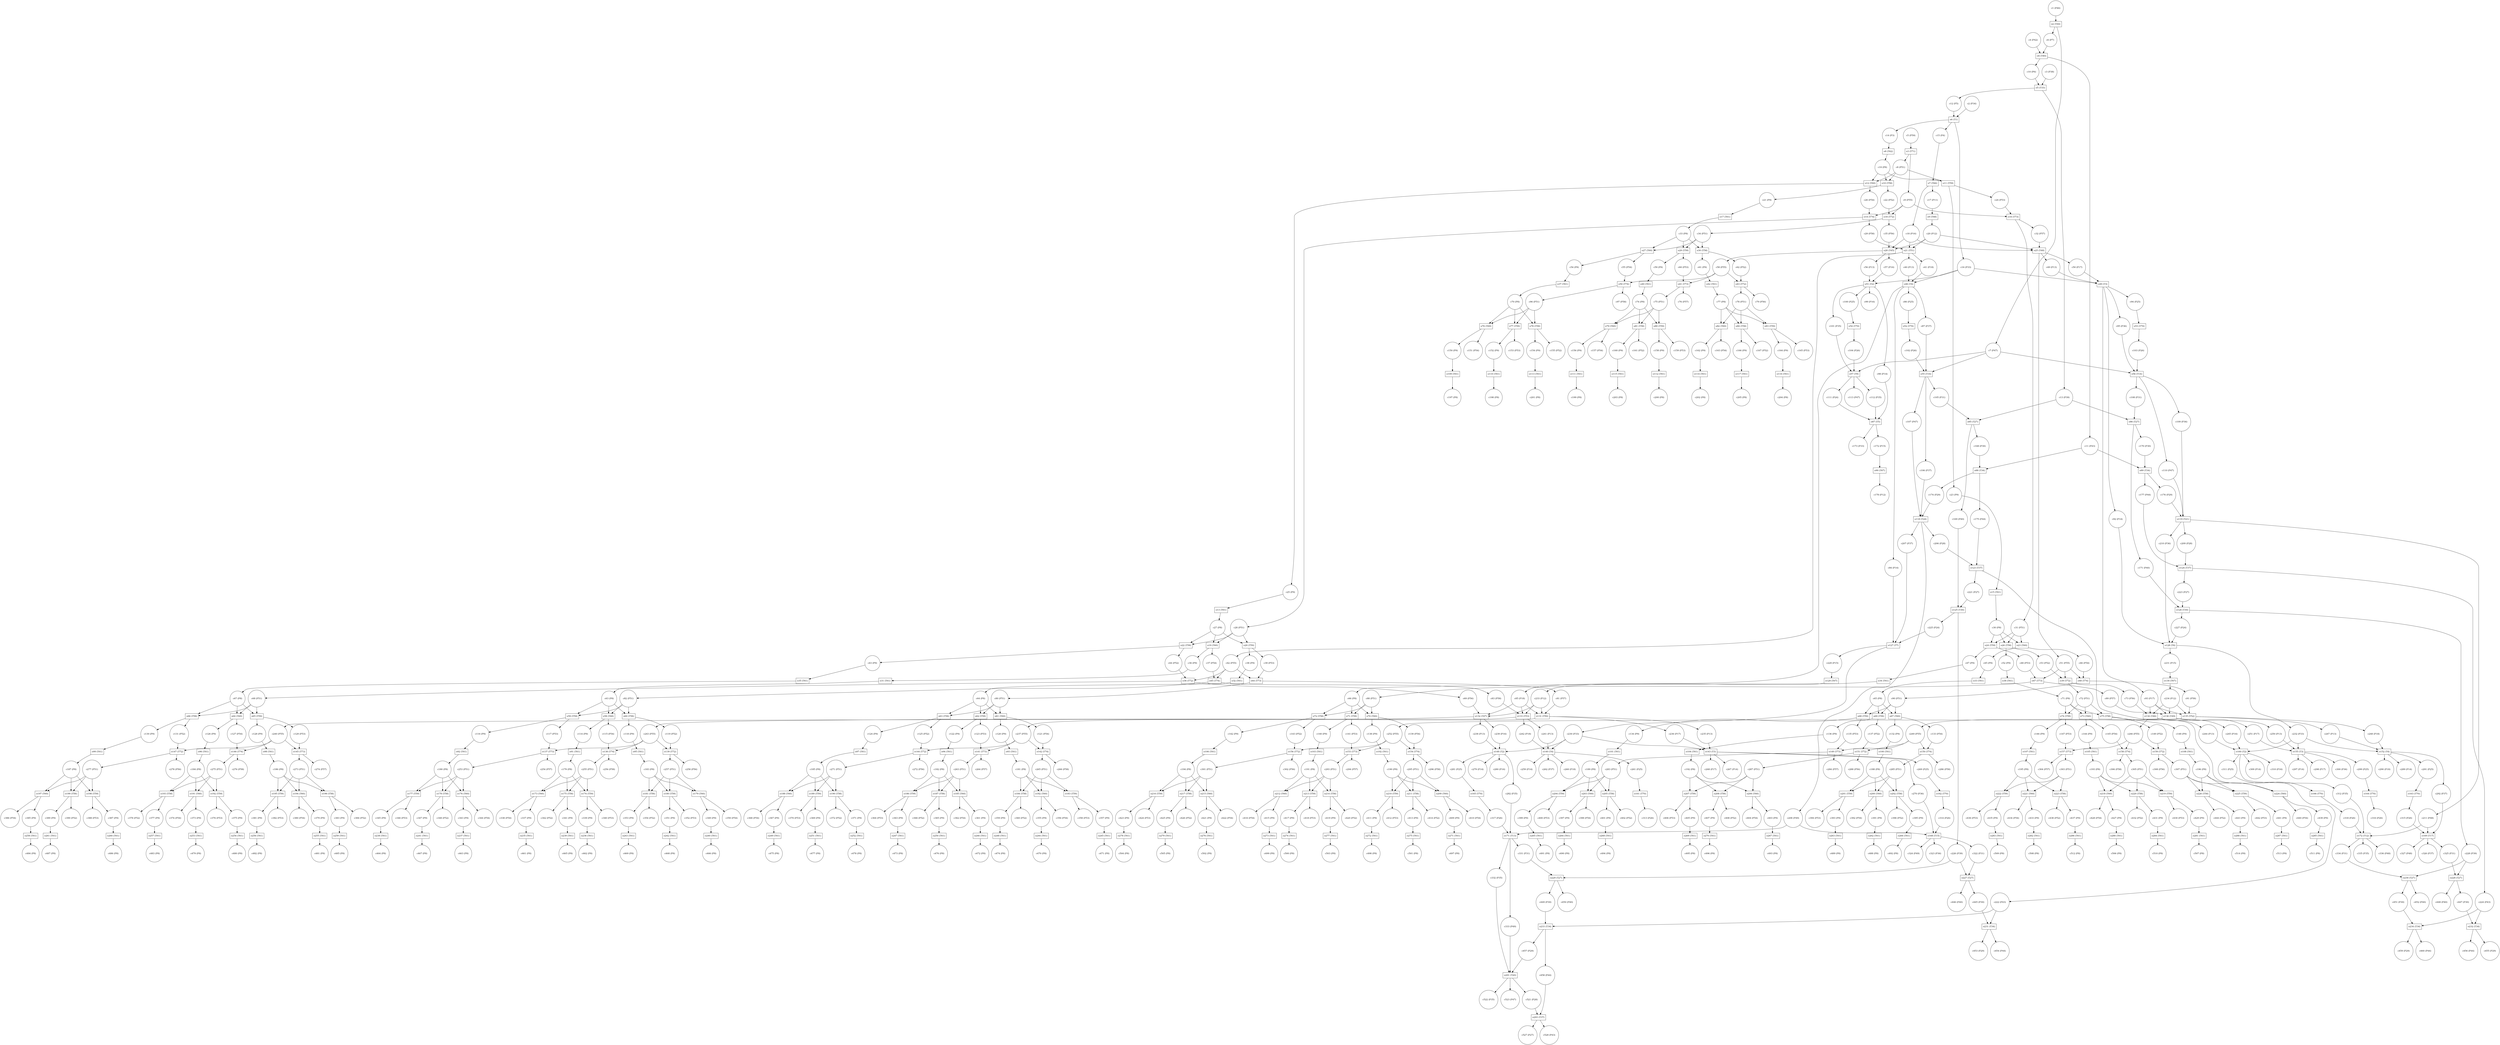 digraph PetriNet {
// Places
p276 [shape=circle label="c276 (P58)"];
p411 [shape=circle label="c411 (P9)"];
p441 [shape=circle label="c441 (P9)"];
p371 [shape=circle label="c371 (P9)"];
p172 [shape=circle label="c172 (P15)"];
p137 [shape=circle label="c137 (P52)"];
p369 [shape=circle label="c369 (P9)"];
p58 [shape=circle label="c58 (P55)"];
p356 [shape=circle label="c356 (P54)"];
p361 [shape=circle label="c361 (P9)"];
p86 [shape=circle label="c86 (P25)"];
p342 [shape=circle label="c342 (P52)"];
p6 [shape=circle label="c6 (P7)"];
p400 [shape=circle label="c400 (P53)"];
p250 [shape=circle label="c250 (P13)"];
p472 [shape=circle label="c472 (P8)"];
p360 [shape=circle label="c360 (P52)"];
p104 [shape=circle label="c104 (P26)"];
p225 [shape=circle label="c225 (P24)"];
p332 [shape=circle label="c332 (P35)"];
p416 [shape=circle label="c416 (P54)"];
p449 [shape=circle label="c449 (P30)"];
p259 [shape=circle label="c259 (P14)"];
p527 [shape=circle label="c527 (P27)"];
p164 [shape=circle label="c164 (P9)"];
p307 [shape=circle label="c307 (P51)"];
p349 [shape=circle label="c349 (P9)"];
p197 [shape=circle label="c197 (P8)"];
p136 [shape=circle label="c136 (P9)"];
p296 [shape=circle label="c296 (P58)"];
p353 [shape=circle label="c353 (P9)"];
p513 [shape=circle label="c513 (P8)"];
p228 [shape=circle label="c228 (P39)"];
p323 [shape=circle label="c323 (P36)"];
p158 [shape=circle label="c158 (P9)"];
p66 [shape=circle label="c66 (P8)"];
p483 [shape=circle label="c483 (P8)"];
p95 [shape=circle label="c95 (P36)"];
p94 [shape=circle label="c94 (P25)"];
p423 [shape=circle label="c423 (P9)"];
p408 [shape=circle label="c408 (P52)"];
p424 [shape=circle label="c424 (P53)"];
p283 [shape=circle label="c283 (P51)"];
p313 [shape=circle label="c313 (P26)"];
p295 [shape=circle label="c295 (P51)"];
p288 [shape=circle label="c288 (P56)"];
p200 [shape=circle label="c200 (P8)"];
p495 [shape=circle label="c495 (P8)"];
p221 [shape=circle label="c221 (P27)"];
p387 [shape=circle label="c387 (P9)"];
p131 [shape=circle label="c131 (P52)"];
p355 [shape=circle label="c355 (P9)"];
p521 [shape=circle label="c521 (P28)"];
p318 [shape=circle label="c318 (P26)"];
p112 [shape=circle label="c112 (P35)"];
p124 [shape=circle label="c124 (P9)"];
p510 [shape=circle label="c510 (P8)"];
p156 [shape=circle label="c156 (P9)"];
p231 [shape=circle label="c231 (P15)"];
p270 [shape=circle label="c270 (P36)"];
p53 [shape=circle label="c53 (P52)"];
p365 [shape=circle label="c365 (P9)"];
p274 [shape=circle label="c274 (P57)"];
p482 [shape=circle label="c482 (P8)"];
p324 [shape=circle label="c324 (P49)"];
p152 [shape=circle label="c152 (P9)"];
p377 [shape=circle label="c377 (P9)"];
p19 [shape=circle label="c19 (P8)"];
p135 [shape=circle label="c135 (P53)"];
p448 [shape=circle label="c448 (P40)"];
p149 [shape=circle label="c149 (P52)"];
p50 [shape=circle label="c50 (P17)"];
p311 [shape=circle label="c311 (P25)"];
p488 [shape=circle label="c488 (P8)"];
p410 [shape=circle label="c410 (P54)"];
p76 [shape=circle label="c76 (P57)"];
p116 [shape=circle label="c116 (P9)"];
p126 [shape=circle label="c126 (P9)"];
p236 [shape=circle label="c236 (P17)"];
p316 [shape=circle label="c316 (P26)"];
p123 [shape=circle label="c123 (P53)"];
p186 [shape=circle label="c186 (P8)"];
p65 [shape=circle label="c65 (P8)"];
p403 [shape=circle label="c403 (P9)"];
p77 [shape=circle label="c77 (P8)"];
p479 [shape=circle label="c479 (P8)"];
p130 [shape=circle label="c130 (P9)"];
p161 [shape=circle label="c161 (P52)"];
p150 [shape=circle label="c150 (P9)"];
p466 [shape=circle label="c466 (P8)"];
p8 [shape=circle label="c8 (P51)"];
p142 [shape=circle label="c142 (P9)"];
p237 [shape=circle label="c237 (P55)"];
p331 [shape=circle label="c331 (P31)"];
p308 [shape=circle label="c308 (P56)"];
p229 [shape=circle label="c229 (P15)"];
p476 [shape=circle label="c476 (P8)"];
p432 [shape=circle label="c432 (P52)"];
p484 [shape=circle label="c484 (P8)"];
p102 [shape=circle label="c102 (P26)"];
p522 [shape=circle label="c522 (P35)"];
p210 [shape=circle label="c210 (P36)"];
p443 [shape=circle label="c443 (P9)"];
p177 [shape=circle label="c177 (P44)"];
p73 [shape=circle label="c73 (P56)"];
p140 [shape=circle label="c140 (P9)"];
p30 [shape=circle label="c30 (P8)"];
p51 [shape=circle label="c51 (P55)"];
p61 [shape=circle label="c61 (P9)"];
p189 [shape=circle label="c189 (P8)"];
p405 [shape=circle label="c405 (P9)"];
p43 [shape=circle label="c43 (P9)"];
p166 [shape=circle label="c166 (P9)"];
p122 [shape=circle label="c122 (P9)"];
p96 [shape=circle label="c96 (P51)"];
p345 [shape=circle label="c345 (P9)"];
p297 [shape=circle label="c297 (P14)"];
p127 [shape=circle label="c127 (P54)"];
p133 [shape=circle label="c133 (P54)"];
p415 [shape=circle label="c415 (P9)"];
p211 [shape=circle label="c211 (P48)"];
p396 [shape=circle label="c396 (P52)"];
p227 [shape=circle label="c227 (P24)"];
p446 [shape=circle label="c446 (P40)"];
p249 [shape=circle label="c249 (P55)"];
p98 [shape=circle label="c98 (P14)"];
p287 [shape=circle label="c287 (P51)"];
p357 [shape=circle label="c357 (P9)"];
p63 [shape=circle label="c63 (P8)"];
p114 [shape=circle label="c114 (P9)"];
p252 [shape=circle label="c252 (P55)"];
p185 [shape=circle label="c185 (P8)"];
p84 [shape=circle label="c84 (P14)"];
p358 [shape=circle label="c358 (P53)"];
p175 [shape=circle label="c175 (P44)"];
p450 [shape=circle label="c450 (P40)"];
p384 [shape=circle label="c384 (P52)"];
p74 [shape=circle label="c74 (P8)"];
p168 [shape=circle label="c168 (P30)"];
p427 [shape=circle label="c427 (P9)"];
p103 [shape=circle label="c103 (P26)"];
p312 [shape=circle label="c312 (P35)"];
p463 [shape=circle label="c463 (P8)"];
p203 [shape=circle label="c203 (P8)"];
p171 [shape=circle label="c171 (P40)"];
p395 [shape=circle label="c395 (P9)"];
p477 [shape=circle label="c477 (P8)"];
p157 [shape=circle label="c157 (P54)"];
p47 [shape=circle label="c47 (P9)"];
p204 [shape=circle label="c204 (P8)"];
p29 [shape=circle label="c29 (P58)"];
p56 [shape=circle label="c56 (P13)"];
p347 [shape=circle label="c347 (P9)"];
p457 [shape=circle label="c457 (P29)"];
p15 [shape=circle label="c15 (P4)"];
p118 [shape=circle label="c118 (P9)"];
p89 [shape=circle label="c89 (P57)"];
p71 [shape=circle label="c71 (P8)"];
p309 [shape=circle label="c309 (P14)"];
p429 [shape=circle label="c429 (P9)"];
p31 [shape=circle label="c31 (P51)"];
p256 [shape=circle label="c256 (P58)"];
p230 [shape=circle label="c230 (P33)"];
p486 [shape=circle label="c486 (P8)"];
p508 [shape=circle label="c508 (P8)"];
p451 [shape=circle label="c451 (P30)"];
p402 [shape=circle label="c402 (P52)"];
p383 [shape=circle label="c383 (P9)"];
p265 [shape=circle label="c265 (P51)"];
p475 [shape=circle label="c475 (P8)"];
p129 [shape=circle label="c129 (P53)"];
p417 [shape=circle label="c417 (P9)"];
p281 [shape=circle label="c281 (P25)"];
p401 [shape=circle label="c401 (P9)"];
p174 [shape=circle label="c174 (P29)"];
p382 [shape=circle label="c382 (P53)"];
p2 [shape=circle label="c2 (P34)"];
p286 [shape=circle label="c286 (P58)"];
p413 [shape=circle label="c413 (P9)"];
p430 [shape=circle label="c430 (P53)"];
p474 [shape=circle label="c474 (P8)"];
p266 [shape=circle label="c266 (P58)"];
p359 [shape=circle label="c359 (P9)"];
p390 [shape=circle label="c390 (P52)"];
p272 [shape=circle label="c272 (P56)"];
p465 [shape=circle label="c465 (P8)"];
p9 [shape=circle label="c9 (P55)"];
p392 [shape=circle label="c392 (P54)"];
p378 [shape=circle label="c378 (P52)"];
p339 [shape=circle label="c339 (P9)"];
p180 [shape=circle label="c180 (P8)"];
p257 [shape=circle label="c257 (P51)"];
p209 [shape=circle label="c209 (P28)"];
p325 [shape=circle label="c325 (P31)"];
p421 [shape=circle label="c421 (P9)"];
p113 [shape=circle label="c113 (P47)"];
p327 [shape=circle label="c327 (P48)"];
p245 [shape=circle label="c245 (P16)"];
p523 [shape=circle label="c523 (P47)"];
p439 [shape=circle label="c439 (P9)"];
p269 [shape=circle label="c269 (P25)"];
p192 [shape=circle label="c192 (P8)"];
p481 [shape=circle label="c481 (P8)"];
p141 [shape=circle label="c141 (P53)"];
p489 [shape=circle label="c489 (P8)"];
p39 [shape=circle label="c39 (P53)"];
p362 [shape=circle label="c362 (P54)"];
p370 [shape=circle label="c370 (P53)"];
p244 [shape=circle label="c244 (P13)"];
p42 [shape=circle label="c42 (P55)"];
p340 [shape=circle label="c340 (P53)"];
p504 [shape=circle label="c504 (P8)"];
p202 [shape=circle label="c202 (P8)"];
p34 [shape=circle label="c34 (P51)"];
p367 [shape=circle label="c367 (P9)"];
p398 [shape=circle label="c398 (P54)"];
p90 [shape=circle label="c90 (P51)"];
p453 [shape=circle label="c453 (P29)"];
p148 [shape=circle label="c148 (P9)"];
p442 [shape=circle label="c442 (P53)"];
p223 [shape=circle label="c223 (P27)"];
p363 [shape=circle label="c363 (P9)"];
p500 [shape=circle label="c500 (P8)"];
p26 [shape=circle label="c26 (P54)"];
p36 [shape=circle label="c36 (P9)"];
p109 [shape=circle label="c109 (P36)"];
p67 [shape=circle label="c67 (P8)"];
p170 [shape=circle label="c170 (P30)"];
p22 [shape=circle label="c22 (P52)"];
p239 [shape=circle label="c239 (P16)"];
p381 [shape=circle label="c381 (P9)"];
p422 [shape=circle label="c422 (P54)"];
p182 [shape=circle label="c182 (P8)"];
p444 [shape=circle label="c444 (P52)"];
p110 [shape=circle label="c110 (P47)"];
p470 [shape=circle label="c470 (P8)"];
p48 [shape=circle label="c48 (P53)"];
p69 [shape=circle label="c69 (P56)"];
p409 [shape=circle label="c409 (P9)"];
p438 [shape=circle label="c438 (P52)"];
p195 [shape=circle label="c195 (P8)"];
p350 [shape=circle label="c350 (P54)"];
p464 [shape=circle label="c464 (P8)"];
p59 [shape=circle label="c59 (P9)"];
p388 [shape=circle label="c388 (P53)"];
p490 [shape=circle label="c490 (P8)"];
p162 [shape=circle label="c162 (P9)"];
p452 [shape=circle label="c452 (P40)"];
p159 [shape=circle label="c159 (P53)"];
p125 [shape=circle label="c125 (P52)"];
p62 [shape=circle label="c62 (P52)"];
p397 [shape=circle label="c397 (P9)"];
p338 [shape=circle label="c338 (P54)"];
p343 [shape=circle label="c343 (P9)"];
p333 [shape=circle label="c333 (P49)"];
p428 [shape=circle label="c428 (P54)"];
p224 [shape=circle label="c224 (P43)"];
p393 [shape=circle label="c393 (P9)"];
p235 [shape=circle label="c235 (P13)"];
p146 [shape=circle label="c146 (P9)"];
p468 [shape=circle label="c468 (P8)"];
p291 [shape=circle label="c291 (P25)"];
p169 [shape=circle label="c169 (P40)"];
p243 [shape=circle label="c243 (P55)"];
p72 [shape=circle label="c72 (P51)"];
p279 [shape=circle label="c279 (P14)"];
p60 [shape=circle label="c60 (P53)"];
p117 [shape=circle label="c117 (P53)"];
p406 [shape=circle label="c406 (P53)"];
p301 [shape=circle label="c301 (P51)"];
p14 [shape=circle label="c14 (P3)"];
p478 [shape=circle label="c478 (P8)"];
p394 [shape=circle label="c394 (P53)"];
p32 [shape=circle label="c32 (P57)"];
p459 [shape=circle label="c459 (P29)"];
p419 [shape=circle label="c419 (P9)"];
p222 [shape=circle label="c222 (P43)"];
p128 [shape=circle label="c128 (P9)"];
p348 [shape=circle label="c348 (P52)"];
p326 [shape=circle label="c326 (P37)"];
p153 [shape=circle label="c153 (P53)"];
p226 [shape=circle label="c226 (P39)"];
p85 [shape=circle label="c85 (P18)"];
p298 [shape=circle label="c298 (P17)"];
p467 [shape=circle label="c467 (P8)"];
p165 [shape=circle label="c165 (P53)"];
p13 [shape=circle label="c13 (P39)"];
p92 [shape=circle label="c92 (P14)"];
p33 [shape=circle label="c33 (P8)"];
p205 [shape=circle label="c205 (P8)"];
p436 [shape=circle label="c436 (P53)"];
p7 [shape=circle label="c7 (P47)"];
p461 [shape=circle label="c461 (P8)"];
p493 [shape=circle label="c493 (P8)"];
p139 [shape=circle label="c139 (P54)"];
p234 [shape=circle label="c234 (P12)"];
p379 [shape=circle label="c379 (P9)"];
p337 [shape=circle label="c337 (P9)"];
p18 [shape=circle label="c18 (P16)"];
p4 [shape=circle label="c4 (P42)"];
p83 [shape=circle label="c83 (P58)"];
p93 [shape=circle label="c93 (P17)"];
p261 [shape=circle label="c261 (P25)"];
p485 [shape=circle label="c485 (P8)"];
p143 [shape=circle label="c143 (P52)"];
p54 [shape=circle label="c54 (P9)"];
p70 [shape=circle label="c70 (P8)"];
p191 [shape=circle label="c191 (P8)"];
p305 [shape=circle label="c305 (P51)"];
p300 [shape=circle label="c300 (P36)"];
p373 [shape=circle label="c373 (P9)"];
p454 [shape=circle label="c454 (P44)"];
p134 [shape=circle label="c134 (P9)"];
p341 [shape=circle label="c341 (P9)"];
p418 [shape=circle label="c418 (P53)"];
p514 [shape=circle label="c514 (P8)"];
p391 [shape=circle label="c391 (P9)"];
p10 [shape=circle label="c10 (P6)"];
p503 [shape=circle label="c503 (P8)"];
p496 [shape=circle label="c496 (P8)"];
p505 [shape=circle label="c505 (P8)"];
p201 [shape=circle label="c201 (P8)"];
p91 [shape=circle label="c91 (P58)"];
p120 [shape=circle label="c120 (P9)"];
p368 [shape=circle label="c368 (P54)"];
p57 [shape=circle label="c57 (P16)"];
p433 [shape=circle label="c433 (P9)"];
p17 [shape=circle label="c17 (P11)"];
p81 [shape=circle label="c81 (P57)"];
p167 [shape=circle label="c167 (P52)"];
p294 [shape=circle label="c294 (P57)"];
p471 [shape=circle label="c471 (P8)"];
p160 [shape=circle label="c160 (P9)"];
p187 [shape=circle label="c187 (P8)"];
p473 [shape=circle label="c473 (P8)"];
p304 [shape=circle label="c304 (P57)"];
p389 [shape=circle label="c389 (P9)"];
p511 [shape=circle label="c511 (P8)"];
p178 [shape=circle label="c178 (P12)"];
p79 [shape=circle label="c79 (P56)"];
p151 [shape=circle label="c151 (P54)"];
p499 [shape=circle label="c499 (P8)"];
p253 [shape=circle label="c253 (P51)"];
p232 [shape=circle label="c232 (P33)"];
p366 [shape=circle label="c366 (P52)"];
p99 [shape=circle label="c99 (P16)"];
p317 [shape=circle label="c317 (P26)"];
p144 [shape=circle label="c144 (P9)"];
p506 [shape=circle label="c506 (P8)"];
p147 [shape=circle label="c147 (P53)"];
p238 [shape=circle label="c238 (P13)"];
p399 [shape=circle label="c399 (P9)"];
p290 [shape=circle label="c290 (P18)"];
p375 [shape=circle label="c375 (P9)"];
p49 [shape=circle label="c49 (P13)"];
p351 [shape=circle label="c351 (P9)"];
p289 [shape=circle label="c289 (P14)"];
p336 [shape=circle label="c336 (P48)"];
p425 [shape=circle label="c425 (P9)"];
p24 [shape=circle label="c24 (P53)"];
p344 [shape=circle label="c344 (P54)"];
p132 [shape=circle label="c132 (P9)"];
p440 [shape=circle label="c440 (P54)"];
p314 [shape=circle label="c314 (P26)"];
p38 [shape=circle label="c38 (P9)"];
p11 [shape=circle label="c11 (P43)"];
p208 [shape=circle label="c208 (P49)"];
p196 [shape=circle label="c196 (P8)"];
p199 [shape=circle label="c199 (P8)"];
p385 [shape=circle label="c385 (P9)"];
p284 [shape=circle label="c284 (P57)"];
p306 [shape=circle label="c306 (P58)"];
p372 [shape=circle label="c372 (P52)"];
p46 [shape=circle label="c46 (P54)"];
p88 [shape=circle label="c88 (P51)"];
p145 [shape=circle label="c145 (P54)"];
p82 [shape=circle label="c82 (P51)"];
p469 [shape=circle label="c469 (P8)"];
p23 [shape=circle label="c23 (P9)"];
p445 [shape=circle label="c445 (P30)"];
p119 [shape=circle label="c119 (P52)"];
p437 [shape=circle label="c437 (P9)"];
p264 [shape=circle label="c264 (P57)"];
p502 [shape=circle label="c502 (P8)"];
p21 [shape=circle label="c21 (P9)"];
p487 [shape=circle label="c487 (P8)"];
p280 [shape=circle label="c280 (P16)"];
p106 [shape=circle label="c106 (P37)"];
p105 [shape=circle label="c105 (P31)"];
p293 [shape=circle label="c293 (P51)"];
p262 [shape=circle label="c262 (P37)"];
p40 [shape=circle label="c40 (P13)"];
p271 [shape=circle label="c271 (P51)"];
p299 [shape=circle label="c299 (P25)"];
p25 [shape=circle label="c25 (P9)"];
p303 [shape=circle label="c303 (P51)"];
p111 [shape=circle label="c111 (P24)"];
p75 [shape=circle label="c75 (P51)"];
p64 [shape=circle label="c64 (P8)"];
p480 [shape=circle label="c480 (P8)"];
p242 [shape=circle label="c242 (P18)"];
p184 [shape=circle label="c184 (P8)"];
p380 [shape=circle label="c380 (P54)"];
p354 [shape=circle label="c354 (P52)"];
p509 [shape=circle label="c509 (P8)"];
p501 [shape=circle label="c501 (P8)"];
p188 [shape=circle label="c188 (P8)"];
p1 [shape=circle label="c1 (P46)"];
p458 [shape=circle label="c458 (P44)"];
p491 [shape=circle label="c491 (P8)"];
p374 [shape=circle label="c374 (P54)"];
p107 [shape=circle label="c107 (P47)"];
p248 [shape=circle label="c248 (P18)"];
p282 [shape=circle label="c282 (P35)"];
p386 [shape=circle label="c386 (P54)"];
p268 [shape=circle label="c268 (P17)"];
p260 [shape=circle label="c260 (P18)"];
p247 [shape=circle label="c247 (P13)"];
p528 [shape=circle label="c528 (P43)"];
p241 [shape=circle label="c241 (P13)"];
p456 [shape=circle label="c456 (P44)"];
p3 [shape=circle label="c3 (P38)"];
p414 [shape=circle label="c414 (P52)"];
p190 [shape=circle label="c190 (P8)"];
p498 [shape=circle label="c498 (P8)"];
p273 [shape=circle label="c273 (P51)"];
p364 [shape=circle label="c364 (P53)"];
p101 [shape=circle label="c101 (P35)"];
p12 [shape=circle label="c12 (P5)"];
p207 [shape=circle label="c207 (P37)"];
p181 [shape=circle label="c181 (P8)"];
p285 [shape=circle label="c285 (P51)"];
p121 [shape=circle label="c121 (P54)"];
p20 [shape=circle label="c20 (P12)"];
p176 [shape=circle label="c176 (P29)"];
p334 [shape=circle label="c334 (P31)"];
p52 [shape=circle label="c52 (P9)"];
p263 [shape=circle label="c263 (P51)"];
p322 [shape=circle label="c322 (P31)"];
p155 [shape=circle label="c155 (P52)"];
p255 [shape=circle label="c255 (P51)"];
p97 [shape=circle label="c97 (P58)"];
p16 [shape=circle label="c16 (P33)"];
p28 [shape=circle label="c28 (P51)"];
p154 [shape=circle label="c154 (P9)"];
p41 [shape=circle label="c41 (P18)"];
p87 [shape=circle label="c87 (P37)"];
p44 [shape=circle label="c44 (P52)"];
p494 [shape=circle label="c494 (P8)"];
p80 [shape=circle label="c80 (P51)"];
p315 [shape=circle label="c315 (P26)"];
p258 [shape=circle label="c258 (P56)"];
p206 [shape=circle label="c206 (P28)"];
p292 [shape=circle label="c292 (P37)"];
p497 [shape=circle label="c497 (P8)"];
p254 [shape=circle label="c254 (P57)"];
p412 [shape=circle label="c412 (P53)"];
p35 [shape=circle label="c35 (P56)"];
p108 [shape=circle label="c108 (P31)"];
p240 [shape=circle label="c240 (P55)"];
p492 [shape=circle label="c492 (P8)"];
p352 [shape=circle label="c352 (P53)"];
p267 [shape=circle label="c267 (P14)"];
p335 [shape=circle label="c335 (P35)"];
p310 [shape=circle label="c310 (P16)"];
p55 [shape=circle label="c55 (P54)"];
p435 [shape=circle label="c435 (P9)"];
p460 [shape=circle label="c460 (P44)"];
p37 [shape=circle label="c37 (P54)"];
p45 [shape=circle label="c45 (P9)"];
p275 [shape=circle label="c275 (P51)"];
p251 [shape=circle label="c251 (P17)"];
p173 [shape=circle label="c173 (P33)"];
p246 [shape=circle label="c246 (P55)"];
p5 [shape=circle label="c5 (P59)"];
p302 [shape=circle label="c302 (P56)"];
p346 [shape=circle label="c346 (P53)"];
p512 [shape=circle label="c512 (P8)"];
p277 [shape=circle label="c277 (P51)"];
p376 [shape=circle label="c376 (P53)"];
p163 [shape=circle label="c163 (P54)"];
p434 [shape=circle label="c434 (P54)"];
p431 [shape=circle label="c431 (P9)"];
p78 [shape=circle label="c78 (P51)"];
p462 [shape=circle label="c462 (P8)"];
p194 [shape=circle label="c194 (P8)"];
p404 [shape=circle label="c404 (P54)"];
p193 [shape=circle label="c193 (P8)"];
p233 [shape=circle label="c233 (P12)"];
p278 [shape=circle label="c278 (P56)"];
p115 [shape=circle label="c115 (P54)"];
p27 [shape=circle label="c27 (P8)"];
p455 [shape=circle label="c455 (P29)"];
p100 [shape=circle label="c100 (P25)"];
p179 [shape=circle label="c179 (P8)"];
p507 [shape=circle label="c507 (P8)"];
p407 [shape=circle label="c407 (P9)"];
p426 [shape=circle label="c426 (P52)"];
p68 [shape=circle label="c68 (P51)"];
p198 [shape=circle label="c198 (P8)"];
p420 [shape=circle label="c420 (P52)"];
p183 [shape=circle label="c183 (P8)"];
p447 [shape=circle label="c447 (P30)"];
p138 [shape=circle label="c138 (P9)"];
// Transitions
t211 [shape=box label="e211 (T58)"];
t80 [shape=box label="e80 (T59)"];
t70 [shape=box label="e70 (T60)"];
t154 [shape=box label="e154 (T74)"];
t205 [shape=box label="e205 (T58)"];
t42 [shape=box label="e42 (T61)"];
t139 [shape=box label="e139 (T72)"];
t256 [shape=box label="e256 (T61)"];
t123 [shape=box label="e123 (T37)"];
t194 [shape=box label="e194 (T60)"];
t51 [shape=box label="e51 (T2)"];
t132 [shape=box label="e132 (T47)"];
t115 [shape=box label="e115 (T61)"];
t15 [shape=box label="e15 (T61)"];
t246 [shape=box label="e246 (T61)"];
t111 [shape=box label="e111 (T61)"];
t47 [shape=box label="e47 (T73)"];
t199 [shape=box label="e199 (T58)"];
t279 [shape=box label="e279 (T61)"];
t251 [shape=box label="e251 (T61)"];
t190 [shape=box label="e190 (T58)"];
t165 [shape=box label="e165 (T70)"];
t220 [shape=box label="e220 (T58)"];
t107 [shape=box label="e107 (T61)"];
t213 [shape=box label="e213 (T59)"];
t183 [shape=box label="e183 (T59)"];
t12 [shape=box label="e12 (T60)"];
t266 [shape=box label="e266 (T61)"];
t198 [shape=box label="e198 (T59)"];
t293 [shape=box label="e293 (T37)"];
t24 [shape=box label="e24 (T59)"];
t27 [shape=box label="e27 (T60)"];
t225 [shape=box label="e225 (T59)"];
t257 [shape=box label="e257 (T61)"];
t104 [shape=box label="e104 (T61)"];
t283 [shape=box label="e283 (T61)"];
t108 [shape=box label="e108 (T61)"];
t148 [shape=box label="e148 (T2)"];
t49 [shape=box label="e49 (T3)"];
t25 [shape=box label="e25 (T48)"];
t83 [shape=box label="e83 (T59)"];
t95 [shape=box label="e95 (T61)"];
t277 [shape=box label="e277 (T61)"];
t72 [shape=box label="e72 (T58)"];
t253 [shape=box label="e253 (T61)"];
t86 [shape=box label="e86 (T27)"];
t179 [shape=box label="e179 (T60)"];
t184 [shape=box label="e184 (T58)"];
t143 [shape=box label="e143 (T3)"];
t262 [shape=box label="e262 (T61)"];
t153 [shape=box label="e153 (T73)"];
t233 [shape=box label="e233 (T34)"];
t236 [shape=box label="e236 (T61)"];
t105 [shape=box label="e105 (T61)"];
t185 [shape=box label="e185 (T60)"];
t245 [shape=box label="e245 (T61)"];
t166 [shape=box label="e166 (T70)"];
t250 [shape=box label="e250 (T61)"];
t242 [shape=box label="e242 (T61)"];
t176 [shape=box label="e176 (T60)"];
t206 [shape=box label="e206 (T60)"];
t217 [shape=box label="e217 (T58)"];
t43 [shape=box label="e43 (T72)"];
t7 [shape=box label="e7 (T66)"];
t75 [shape=box label="e75 (T58)"];
t161 [shape=box label="e161 (T70)"];
t119 [shape=box label="e119 (T21)"];
t133 [shape=box label="e133 (T53)"];
t177 [shape=box label="e177 (T59)"];
t287 [shape=box label="e287 (T61)"];
t255 [shape=box label="e255 (T61)"];
t254 [shape=box label="e254 (T61)"];
t23 [shape=box label="e23 (T60)"];
t82 [shape=box label="e82 (T60)"];
t22 [shape=box label="e22 (T58)"];
t45 [shape=box label="e45 (T74)"];
t278 [shape=box label="e278 (T61)"];
t232 [shape=box label="e232 (T34)"];
t144 [shape=box label="e144 (T72)"];
t48 [shape=box label="e48 (T74)"];
t258 [shape=box label="e258 (T61)"];
t191 [shape=box label="e191 (T60)"];
t97 [shape=box label="e97 (T61)"];
t34 [shape=box label="e34 (T61)"];
t288 [shape=box label="e288 (T61)"];
t158 [shape=box label="e158 (T74)"];
t118 [shape=box label="e118 (T24)"];
t196 [shape=box label="e196 (T58)"];
t274 [shape=box label="e274 (T61)"];
t230 [shape=box label="e230 (T27)"];
t264 [shape=box label="e264 (T61)"];
t280 [shape=box label="e280 (T61)"];
t60 [shape=box label="e60 (T58)"];
t131 [shape=box label="e131 (T50)"];
t171 [shape=box label="e171 (T13)"];
t197 [shape=box label="e197 (T60)"];
t20 [shape=box label="e20 (T59)"];
t182 [shape=box label="e182 (T60)"];
t249 [shape=box label="e249 (T61)"];
t56 [shape=box label="e56 (T14)"];
t188 [shape=box label="e188 (T60)"];
t215 [shape=box label="e215 (T60)"];
t85 [shape=box label="e85 (T27)"];
t181 [shape=box label="e181 (T58)"];
t68 [shape=box label="e68 (T59)"];
t37 [shape=box label="e37 (T61)"];
t267 [shape=box label="e267 (T61)"];
t142 [shape=box label="e142 (T74)"];
t53 [shape=box label="e53 (T70)"];
t285 [shape=box label="e285 (T61)"];
t8 [shape=box label="e8 (T62)"];
t3 [shape=box label="e3 (T71)"];
t125 [shape=box label="e125 (T30)"];
t284 [shape=box label="e284 (T61)"];
t192 [shape=box label="e192 (T59)"];
t69 [shape=box label="e69 (T58)"];
t91 [shape=box label="e91 (T61)"];
t260 [shape=box label="e260 (T61)"];
t237 [shape=box label="e237 (T61)"];
t252 [shape=box label="e252 (T61)"];
t99 [shape=box label="e99 (T61)"];
t55 [shape=box label="e55 (T16)"];
t160 [shape=box label="e160 (T2)"];
t84 [shape=box label="e84 (T58)"];
t229 [shape=box label="e229 (T27)"];
t31 [shape=box label="e31 (T61)"];
t134 [shape=box label="e134 (T46)"];
t195 [shape=box label="e195 (T59)"];
t269 [shape=box label="e269 (T61)"];
t50 [shape=box label="e50 (T74)"];
t234 [shape=box label="e234 (T34)"];
t276 [shape=box label="e276 (T61)"];
t59 [shape=box label="e59 (T59)"];
t214 [shape=box label="e214 (T58)"];
t219 [shape=box label="e219 (T59)"];
t98 [shape=box label="e98 (T61)"];
t4 [shape=box label="e4 (T40)"];
t147 [shape=box label="e147 (T72)"];
t114 [shape=box label="e114 (T61)"];
t71 [shape=box label="e71 (T59)"];
t16 [shape=box label="e16 (T73)"];
t5 [shape=box label="e5 (T33)"];
t209 [shape=box label="e209 (T60)"];
t74 [shape=box label="e74 (T59)"];
t224 [shape=box label="e224 (T60)"];
t14 [shape=box label="e14 (T74)"];
t29 [shape=box label="e29 (T59)"];
t247 [shape=box label="e247 (T61)"];
t64 [shape=box label="e64 (T60)"];
t212 [shape=box label="e212 (T60)"];
t110 [shape=box label="e110 (T61)"];
t193 [shape=box label="e193 (T58)"];
t96 [shape=box label="e96 (T61)"];
t248 [shape=box label="e248 (T61)"];
t156 [shape=box label="e156 (T72)"];
t126 [shape=box label="e126 (T30)"];
t63 [shape=box label="e63 (T58)"];
t222 [shape=box label="e222 (T59)"];
t32 [shape=box label="e32 (T61)"];
t78 [shape=box label="e78 (T58)"];
t128 [shape=box label="e128 (T6)"];
t54 [shape=box label="e54 (T70)"];
t291 [shape=box label="e291 (T20)"];
t129 [shape=box label="e129 (T67)"];
t124 [shape=box label="e124 (T37)"];
t180 [shape=box label="e180 (T59)"];
t113 [shape=box label="e113 (T61)"];
t79 [shape=box label="e79 (T60)"];
t11 [shape=box label="e11 (T59)"];
t268 [shape=box label="e268 (T61)"];
t81 [shape=box label="e81 (T58)"];
t231 [shape=box label="e231 (T34)"];
t141 [shape=box label="e141 (T73)"];
t102 [shape=box label="e102 (T61)"];
t204 [shape=box label="e204 (T59)"];
t127 [shape=box label="e127 (T7)"];
t221 [shape=box label="e221 (T60)"];
t46 [shape=box label="e46 (T4)"];
t155 [shape=box label="e155 (T3)"];
t137 [shape=box label="e137 (T73)"];
t76 [shape=box label="e76 (T60)"];
t207 [shape=box label="e207 (T59)"];
t17 [shape=box label="e17 (T61)"];
t286 [shape=box label="e286 (T61)"];
t73 [shape=box label="e73 (T60)"];
t62 [shape=box label="e62 (T59)"];
t116 [shape=box label="e116 (T61)"];
t169 [shape=box label="e169 (T17)"];
t13 [shape=box label="e13 (T61)"];
t186 [shape=box label="e186 (T59)"];
t93 [shape=box label="e93 (T61)"];
t30 [shape=box label="e30 (T58)"];
t270 [shape=box label="e270 (T61)"];
t152 [shape=box label="e152 (T4)"];
t39 [shape=box label="e39 (T72)"];
t40 [shape=box label="e40 (T61)"];
t271 [shape=box label="e271 (T61)"];
t138 [shape=box label="e138 (T74)"];
t150 [shape=box label="e150 (T74)"];
t226 [shape=box label="e226 (T58)"];
t218 [shape=box label="e218 (T60)"];
t44 [shape=box label="e44 (T73)"];
t263 [shape=box label="e263 (T61)"];
t178 [shape=box label="e178 (T58)"];
t275 [shape=box label="e275 (T61)"];
t101 [shape=box label="e101 (T61)"];
t174 [shape=box label="e174 (T59)"];
t200 [shape=box label="e200 (T60)"];
t94 [shape=box label="e94 (T61)"];
t67 [shape=box label="e67 (T60)"];
t100 [shape=box label="e100 (T61)"];
t241 [shape=box label="e241 (T61)"];
t149 [shape=box label="e149 (T73)"];
t168 [shape=box label="e168 (T15)"];
t57 [shape=box label="e57 (T9)"];
t282 [shape=box label="e282 (T61)"];
t6 [shape=box label="e6 (T1)"];
t172 [shape=box label="e172 (T12)"];
t9 [shape=box label="e9 (T68)"];
t203 [shape=box label="e203 (T60)"];
t202 [shape=box label="e202 (T58)"];
t109 [shape=box label="e109 (T61)"];
t21 [shape=box label="e21 (T51)"];
t239 [shape=box label="e239 (T61)"];
t41 [shape=box label="e41 (T73)"];
t88 [shape=box label="e88 (T34)"];
t159 [shape=box label="e159 (T72)"];
t28 [shape=box label="e28 (T45)"];
t89 [shape=box label="e89 (T34)"];
t244 [shape=box label="e244 (T61)"];
t162 [shape=box label="e162 (T70)"];
t26 [shape=box label="e26 (T58)"];
t77 [shape=box label="e77 (T59)"];
t145 [shape=box label="e145 (T73)"];
t259 [shape=box label="e259 (T61)"];
t65 [shape=box label="e65 (T59)"];
t140 [shape=box label="e140 (T4)"];
t243 [shape=box label="e243 (T61)"];
t210 [shape=box label="e210 (T59)"];
t238 [shape=box label="e238 (T61)"];
t281 [shape=box label="e281 (T61)"];
t103 [shape=box label="e103 (T61)"];
t117 [shape=box label="e117 (T61)"];
t265 [shape=box label="e265 (T61)"];
t272 [shape=box label="e272 (T61)"];
t112 [shape=box label="e112 (T61)"];
t189 [shape=box label="e189 (T59)"];
t136 [shape=box label="e136 (T49)"];
t38 [shape=box label="e38 (T61)"];
t228 [shape=box label="e228 (T27)"];
t135 [shape=box label="e135 (T52)"];
t58 [shape=box label="e58 (T60)"];
t66 [shape=box label="e66 (T58)"];
t173 [shape=box label="e173 (T60)"];
t146 [shape=box label="e146 (T74)"];
t227 [shape=box label="e227 (T27)"];
t36 [shape=box label="e36 (T72)"];
t163 [shape=box label="e163 (T70)"];
t87 [shape=box label="e87 (T5)"];
t201 [shape=box label="e201 (T59)"];
t33 [shape=box label="e33 (T61)"];
t273 [shape=box label="e273 (T61)"];
t157 [shape=box label="e157 (T73)"];
t2 [shape=box label="e2 (T44)"];
t90 [shape=box label="e90 (T67)"];
t18 [shape=box label="e18 (T72)"];
t52 [shape=box label="e52 (T70)"];
t19 [shape=box label="e19 (T60)"];
t175 [shape=box label="e175 (T58)"];
t208 [shape=box label="e208 (T58)"];
t164 [shape=box label="e164 (T70)"];
t216 [shape=box label="e216 (T59)"];
t10 [shape=box label="e10 (T58)"];
t223 [shape=box label="e223 (T58)"];
t240 [shape=box label="e240 (T61)"];
t61 [shape=box label="e61 (T60)"];
t151 [shape=box label="e151 (T72)"];
t35 [shape=box label="e35 (T61)"];
t92 [shape=box label="e92 (T61)"];
t130 [shape=box label="e130 (T67)"];
t235 [shape=box label="e235 (T61)"];
t261 [shape=box label="e261 (T61)"];
t106 [shape=box label="e106 (T61)"];
t187 [shape=box label="e187 (T58)"];
// Edges
p411 -> t272;
p441 -> t287;
p371 -> t252;
p172 -> t90;
p137 -> t151;
p369 -> t251;
p58 -> t50;
p58 -> t41;
p58 -> t43;
p361 -> t246;
p86 -> t52;
p6 -> t4;
p250 -> t155;
p104 -> t57;
p225 -> t127;
p332 -> t291;
p449 -> t233;
p164 -> t116;
p307 -> t224;
p307 -> t225;
p307 -> t226;
p349 -> t240;
p136 -> t104;
p353 -> t243;
p228 -> t228;
p228 -> t230;
p158 -> t112;
p66 -> t70;
p66 -> t71;
p66 -> t72;
p95 -> t56;
p94 -> t53;
p423 -> t278;
p283 -> t203;
p283 -> t204;
p283 -> t205;
p295 -> t209;
p295 -> t210;
p295 -> t211;
p221 -> t125;
p387 -> t260;
p131 -> t147;
p355 -> t244;
p521 -> t293;
p318 -> t172;
p112 -> t87;
p124 -> t97;
p156 -> t111;
p231 -> t130;
p270 -> t168;
p53 -> t39;
p365 -> t250;
p152 -> t110;
p377 -> t257;
p19 -> t12;
p19 -> t11;
p19 -> t10;
p135 -> t149;
p149 -> t159;
p50 -> t49;
p311 -> t166;
p116 -> t92;
p126 -> t96;
p236 -> t143;
p123 -> t141;
p186 -> t194;
p186 -> t195;
p186 -> t196;
p65 -> t67;
p65 -> t68;
p65 -> t69;
p403 -> t267;
p77 -> t82;
p77 -> t83;
p77 -> t84;
p130 -> t99;
p150 -> t109;
p8 -> t12;
p8 -> t11;
p8 -> t10;
p142 -> t106;
p237 -> t142;
p237 -> t141;
p237 -> t144;
p331 -> t229;
p229 -> t129;
p102 -> t55;
p210 -> t128;
p443 -> t288;
p177 -> t124;
p73 -> t134;
p140 -> t103;
p30 -> t23;
p30 -> t24;
p30 -> t26;
p51 -> t48;
p51 -> t47;
p51 -> t39;
p61 -> t42;
p189 -> t203;
p189 -> t204;
p189 -> t205;
p405 -> t269;
p43 -> t35;
p166 -> t117;
p122 -> t94;
p96 -> t76;
p96 -> t77;
p96 -> t78;
p345 -> t238;
p127 -> t146;
p133 -> t150;
p415 -> t273;
p211 -> t169;
p211 -> t172;
p227 -> t128;
p249 -> t150;
p249 -> t149;
p249 -> t151;
p98 -> t87;
p287 -> t206;
p287 -> t207;
p287 -> t208;
p357 -> t245;
p63 -> t58;
p63 -> t59;
p63 -> t60;
p114 -> t91;
p252 -> t154;
p252 -> t153;
p252 -> t156;
p185 -> t188;
p185 -> t189;
p185 -> t190;
p84 -> t127;
p175 -> t123;
p74 -> t79;
p74 -> t80;
p74 -> t81;
p168 -> t88;
p427 -> t280;
p103 -> t56;
p312 -> t172;
p171 -> t126;
p395 -> t266;
p47 -> t34;
p29 -> t21;
p56 -> t51;
p347 -> t241;
p457 -> t291;
p15 -> t7;
p118 -> t95;
p89 -> t136;
p71 -> t73;
p71 -> t74;
p71 -> t75;
p429 -> t281;
p31 -> t23;
p31 -> t24;
p31 -> t26;
p230 -> t140;
p230 -> t143;
p230 -> t148;
p451 -> t234;
p383 -> t259;
p265 -> t182;
p265 -> t183;
p265 -> t184;
p129 -> t145;
p417 -> t274;
p281 -> t165;
p401 -> t268;
p174 -> t118;
p2 -> t6;
p413 -> t275;
p359 -> t248;
p9 -> t14;
p9 -> t16;
p9 -> t18;
p339 -> t236;
p180 -> t176;
p180 -> t177;
p180 -> t178;
p257 -> t179;
p257 -> t180;
p257 -> t181;
p209 -> t124;
p325 -> t228;
p421 -> t276;
p245 -> t160;
p439 -> t285;
p269 -> t162;
p192 -> t206;
p192 -> t207;
p192 -> t208;
p141 -> t153;
p39 -> t44;
p244 -> t160;
p42 -> t45;
p42 -> t44;
p42 -> t36;
p34 -> t27;
p34 -> t29;
p34 -> t30;
p367 -> t249;
p90 -> t67;
p90 -> t68;
p90 -> t69;
p148 -> t108;
p223 -> t126;
p363 -> t247;
p26 -> t14;
p36 -> t31;
p109 -> t119;
p67 -> t64;
p67 -> t65;
p67 -> t66;
p170 -> t89;
p22 -> t18;
p239 -> t148;
p381 -> t256;
p182 -> t185;
p182 -> t186;
p182 -> t187;
p110 -> t119;
p48 -> t47;
p69 -> t132;
p409 -> t271;
p195 -> t221;
p195 -> t222;
p195 -> t223;
p59 -> t40;
p162 -> t114;
p125 -> t144;
p62 -> t43;
p397 -> t264;
p343 -> t237;
p333 -> t291;
p224 -> t232;
p224 -> t234;
p393 -> t263;
p235 -> t143;
p146 -> t107;
p291 -> t163;
p169 -> t125;
p243 -> t138;
p243 -> t137;
p243 -> t139;
p72 -> t73;
p72 -> t74;
p72 -> t75;
p60 -> t41;
p117 -> t137;
p301 -> t215;
p301 -> t216;
p301 -> t217;
p14 -> t8;
p32 -> t25;
p419 -> t277;
p222 -> t231;
p222 -> t233;
p128 -> t98;
p226 -> t227;
p226 -> t229;
p85 -> t133;
p85 -> t131;
p85 -> t132;
p13 -> t85;
p13 -> t86;
p92 -> t128;
p33 -> t27;
p33 -> t29;
p33 -> t30;
p7 -> t55;
p7 -> t56;
p7 -> t57;
p139 -> t154;
p234 -> t135;
p234 -> t136;
p234 -> t134;
p379 -> t255;
p337 -> t235;
p18 -> t21;
p18 -> t25;
p18 -> t28;
p4 -> t4;
p83 -> t133;
p93 -> t135;
p93 -> t136;
p93 -> t134;
p261 -> t161;
p143 -> t156;
p54 -> t37;
p70 -> t76;
p70 -> t77;
p70 -> t78;
p191 -> t212;
p191 -> t213;
p191 -> t214;
p305 -> t218;
p305 -> t219;
p305 -> t220;
p373 -> t253;
p134 -> t101;
p341 -> t239;
p391 -> t262;
p10 -> t5;
p91 -> t135;
p120 -> t93;
p57 -> t51;
p433 -> t282;
p17 -> t9;
p81 -> t131;
p160 -> t115;
p187 -> t197;
p187 -> t198;
p187 -> t199;
p389 -> t261;
p253 -> t176;
p253 -> t177;
p253 -> t178;
p232 -> t152;
p232 -> t155;
p232 -> t160;
p317 -> t171;
p144 -> t105;
p147 -> t157;
p238 -> t148;
p399 -> t265;
p375 -> t254;
p49 -> t49;
p351 -> t242;
p425 -> t279;
p24 -> t16;
p132 -> t100;
p314 -> t168;
p38 -> t32;
p11 -> t88;
p11 -> t89;
p208 -> t168;
p208 -> t171;
p196 -> t224;
p196 -> t225;
p196 -> t226;
p385 -> t258;
p46 -> t48;
p88 -> t70;
p88 -> t71;
p88 -> t72;
p145 -> t158;
p82 -> t58;
p82 -> t59;
p82 -> t60;
p23 -> t15;
p445 -> t231;
p119 -> t139;
p437 -> t286;
p21 -> t17;
p106 -> t118;
p105 -> t85;
p293 -> t212;
p293 -> t213;
p293 -> t214;
p40 -> t46;
p271 -> t188;
p271 -> t189;
p271 -> t190;
p299 -> t164;
p25 -> t13;
p303 -> t221;
p303 -> t222;
p303 -> t223;
p111 -> t87;
p75 -> t79;
p75 -> t80;
p75 -> t81;
p64 -> t61;
p64 -> t62;
p64 -> t63;
p242 -> t140;
p184 -> t191;
p184 -> t192;
p184 -> t193;
p188 -> t200;
p188 -> t201;
p188 -> t202;
p1 -> t2;
p458 -> t293;
p107 -> t118;
p248 -> t152;
p282 -> t171;
p247 -> t152;
p241 -> t140;
p3 -> t5;
p190 -> t209;
p190 -> t210;
p190 -> t211;
p273 -> t194;
p273 -> t195;
p273 -> t196;
p101 -> t57;
p12 -> t6;
p207 -> t127;
p181 -> t182;
p181 -> t183;
p181 -> t184;
p285 -> t200;
p285 -> t201;
p285 -> t202;
p121 -> t142;
p20 -> t21;
p20 -> t25;
p20 -> t28;
p176 -> t119;
p334 -> t230;
p52 -> t38;
p263 -> t185;
p263 -> t186;
p263 -> t187;
p322 -> t227;
p255 -> t173;
p255 -> t174;
p255 -> t175;
p16 -> t46;
p16 -> t49;
p16 -> t51;
p28 -> t19;
p28 -> t20;
p28 -> t22;
p154 -> t113;
p41 -> t46;
p87 -> t55;
p44 -> t36;
p80 -> t61;
p80 -> t62;
p80 -> t63;
p315 -> t169;
p206 -> t123;
p292 -> t169;
p35 -> t28;
p108 -> t86;
p240 -> t146;
p240 -> t145;
p240 -> t147;
p55 -> t50;
p435 -> t283;
p37 -> t45;
p45 -> t33;
p275 -> t191;
p275 -> t192;
p275 -> t193;
p251 -> t155;
p246 -> t158;
p246 -> t157;
p246 -> t159;
p5 -> t3;
p277 -> t197;
p277 -> t198;
p277 -> t199;
p431 -> t284;
p78 -> t82;
p78 -> t83;
p78 -> t84;
p194 -> t215;
p194 -> t216;
p194 -> t217;
p193 -> t218;
p193 -> t219;
p193 -> t220;
p233 -> t133;
p233 -> t131;
p233 -> t132;
p115 -> t138;
p27 -> t19;
p27 -> t20;
p27 -> t22;
p100 -> t54;
p179 -> t173;
p179 -> t174;
p179 -> t175;
p407 -> t270;
p68 -> t64;
p68 -> t65;
p68 -> t66;
p183 -> t179;
p183 -> t180;
p183 -> t181;
p447 -> t232;
p138 -> t102;
t211 -> p413;
t211 -> p414;
t80 -> p158;
t80 -> p159;
t70 -> p138;
t70 -> p139;
t154 -> p295;
t154 -> p296;
t205 -> p401;
t205 -> p402;
t42 -> p77;
t139 -> p257;
t139 -> p258;
t256 -> p482;
t123 -> p221;
t123 -> p222;
t194 -> p379;
t194 -> p380;
t51 -> p98;
t51 -> p99;
t51 -> p100;
t51 -> p101;
t132 -> p238;
t132 -> p239;
t132 -> p240;
t115 -> p203;
t15 -> p30;
t246 -> p472;
t111 -> p199;
t47 -> p88;
t47 -> p89;
t199 -> p389;
t199 -> p390;
t279 -> p505;
t251 -> p477;
t190 -> p371;
t190 -> p372;
t165 -> p317;
t220 -> p431;
t220 -> p432;
t107 -> p195;
t213 -> p417;
t213 -> p418;
t183 -> p357;
t183 -> p358;
t12 -> p25;
t12 -> p26;
t266 -> p492;
t198 -> p387;
t198 -> p388;
t293 -> p527;
t293 -> p528;
t24 -> p47;
t24 -> p48;
t27 -> p54;
t27 -> p55;
t225 -> p441;
t225 -> p442;
t257 -> p483;
t104 -> p192;
t283 -> p509;
t108 -> p196;
t148 -> p279;
t148 -> p280;
t148 -> p281;
t148 -> p282;
t49 -> p92;
t49 -> p93;
t49 -> p94;
t49 -> p95;
t25 -> p49;
t25 -> p50;
t25 -> p51;
t83 -> p164;
t83 -> p165;
t95 -> p183;
t277 -> p503;
t72 -> p142;
t72 -> p143;
t253 -> p479;
t86 -> p170;
t86 -> p171;
t179 -> p349;
t179 -> p350;
t184 -> p359;
t184 -> p360;
t143 -> p267;
t143 -> p268;
t143 -> p269;
t143 -> p270;
t262 -> p488;
t153 -> p293;
t153 -> p294;
t233 -> p457;
t233 -> p458;
t236 -> p462;
t105 -> p193;
t185 -> p361;
t185 -> p362;
t245 -> p471;
t166 -> p318;
t250 -> p476;
t242 -> p468;
t176 -> p343;
t176 -> p344;
t206 -> p403;
t206 -> p404;
t217 -> p425;
t217 -> p426;
t43 -> p78;
t43 -> p79;
t7 -> p17;
t7 -> p18;
t75 -> p148;
t75 -> p149;
t161 -> p313;
t119 -> p209;
t119 -> p210;
t119 -> p211;
t133 -> p241;
t133 -> p242;
t133 -> p243;
t177 -> p345;
t177 -> p346;
t287 -> p513;
t255 -> p481;
t254 -> p480;
t23 -> p45;
t23 -> p46;
t82 -> p162;
t82 -> p163;
t22 -> p43;
t22 -> p44;
t45 -> p82;
t45 -> p83;
t278 -> p504;
t232 -> p455;
t232 -> p456;
t144 -> p271;
t144 -> p272;
t48 -> p90;
t48 -> p91;
t258 -> p484;
t191 -> p373;
t191 -> p374;
t97 -> p185;
t34 -> p66;
t288 -> p514;
t158 -> p305;
t158 -> p306;
t118 -> p206;
t118 -> p207;
t118 -> p208;
t196 -> p383;
t196 -> p384;
t274 -> p500;
t230 -> p451;
t230 -> p452;
t264 -> p490;
t280 -> p506;
t60 -> p118;
t60 -> p119;
t131 -> p235;
t131 -> p236;
t131 -> p237;
t171 -> p331;
t171 -> p332;
t171 -> p333;
t197 -> p385;
t197 -> p386;
t20 -> p38;
t20 -> p39;
t182 -> p355;
t182 -> p356;
t249 -> p475;
t56 -> p108;
t56 -> p109;
t56 -> p110;
t188 -> p367;
t188 -> p368;
t215 -> p421;
t215 -> p422;
t85 -> p168;
t85 -> p169;
t181 -> p353;
t181 -> p354;
t68 -> p134;
t68 -> p135;
t37 -> p70;
t267 -> p493;
t142 -> p265;
t142 -> p266;
t53 -> p103;
t285 -> p511;
t8 -> p19;
t3 -> p8;
t3 -> p9;
t125 -> p225;
t125 -> p226;
t284 -> p510;
t192 -> p375;
t192 -> p376;
t69 -> p136;
t69 -> p137;
t91 -> p179;
t260 -> p486;
t237 -> p463;
t252 -> p478;
t99 -> p187;
t55 -> p105;
t55 -> p106;
t55 -> p107;
t160 -> p309;
t160 -> p310;
t160 -> p311;
t160 -> p312;
t84 -> p166;
t84 -> p167;
t229 -> p449;
t229 -> p450;
t31 -> p63;
t134 -> p244;
t134 -> p245;
t134 -> p246;
t195 -> p381;
t195 -> p382;
t269 -> p495;
t50 -> p96;
t50 -> p97;
t234 -> p459;
t234 -> p460;
t276 -> p502;
t59 -> p116;
t59 -> p117;
t214 -> p419;
t214 -> p420;
t219 -> p429;
t219 -> p430;
t98 -> p186;
t4 -> p10;
t4 -> p11;
t147 -> p277;
t147 -> p278;
t114 -> p202;
t71 -> p140;
t71 -> p141;
t16 -> p31;
t16 -> p32;
t5 -> p12;
t5 -> p13;
t209 -> p409;
t209 -> p410;
t74 -> p146;
t74 -> p147;
t224 -> p439;
t224 -> p440;
t14 -> p28;
t14 -> p29;
t29 -> p59;
t29 -> p60;
t247 -> p473;
t64 -> p126;
t64 -> p127;
t212 -> p415;
t212 -> p416;
t110 -> p198;
t193 -> p377;
t193 -> p378;
t96 -> p184;
t248 -> p474;
t156 -> p301;
t156 -> p302;
t126 -> p227;
t126 -> p228;
t63 -> p124;
t63 -> p125;
t222 -> p435;
t222 -> p436;
t32 -> p64;
t78 -> p154;
t78 -> p155;
t128 -> p231;
t128 -> p232;
t54 -> p104;
t291 -> p521;
t291 -> p522;
t291 -> p523;
t129 -> p233;
t124 -> p223;
t124 -> p224;
t180 -> p351;
t180 -> p352;
t113 -> p201;
t79 -> p156;
t79 -> p157;
t11 -> p23;
t11 -> p24;
t268 -> p494;
t81 -> p160;
t81 -> p161;
t231 -> p453;
t231 -> p454;
t141 -> p263;
t141 -> p264;
t102 -> p190;
t204 -> p399;
t204 -> p400;
t127 -> p229;
t127 -> p230;
t221 -> p433;
t221 -> p434;
t46 -> p84;
t46 -> p85;
t46 -> p86;
t46 -> p87;
t155 -> p297;
t155 -> p298;
t155 -> p299;
t155 -> p300;
t137 -> p253;
t137 -> p254;
t76 -> p150;
t76 -> p151;
t207 -> p405;
t207 -> p406;
t17 -> p33;
t286 -> p512;
t73 -> p144;
t73 -> p145;
t62 -> p122;
t62 -> p123;
t116 -> p204;
t169 -> p325;
t169 -> p326;
t169 -> p327;
t13 -> p27;
t186 -> p363;
t186 -> p364;
t93 -> p181;
t30 -> p61;
t30 -> p62;
t270 -> p496;
t152 -> p289;
t152 -> p290;
t152 -> p291;
t152 -> p292;
t39 -> p72;
t39 -> p73;
t40 -> p74;
t271 -> p497;
t138 -> p255;
t138 -> p256;
t150 -> p285;
t150 -> p286;
t226 -> p443;
t226 -> p444;
t218 -> p427;
t218 -> p428;
t44 -> p80;
t44 -> p81;
t263 -> p489;
t178 -> p347;
t178 -> p348;
t275 -> p501;
t101 -> p189;
t174 -> p339;
t174 -> p340;
t200 -> p391;
t200 -> p392;
t94 -> p182;
t67 -> p132;
t67 -> p133;
t100 -> p188;
t241 -> p467;
t149 -> p283;
t149 -> p284;
t168 -> p322;
t168 -> p323;
t168 -> p324;
t57 -> p111;
t57 -> p112;
t57 -> p113;
t282 -> p508;
t6 -> p14;
t6 -> p15;
t6 -> p16;
t172 -> p334;
t172 -> p335;
t172 -> p336;
t9 -> p20;
t203 -> p397;
t203 -> p398;
t202 -> p395;
t202 -> p396;
t109 -> p197;
t21 -> p40;
t21 -> p41;
t21 -> p42;
t239 -> p465;
t41 -> p75;
t41 -> p76;
t88 -> p174;
t88 -> p175;
t159 -> p307;
t159 -> p308;
t28 -> p56;
t28 -> p57;
t28 -> p58;
t89 -> p176;
t89 -> p177;
t244 -> p470;
t162 -> p314;
t26 -> p52;
t26 -> p53;
t77 -> p152;
t77 -> p153;
t145 -> p273;
t145 -> p274;
t259 -> p485;
t65 -> p128;
t65 -> p129;
t140 -> p259;
t140 -> p260;
t140 -> p261;
t140 -> p262;
t243 -> p469;
t210 -> p411;
t210 -> p412;
t238 -> p464;
t281 -> p507;
t103 -> p191;
t117 -> p205;
t265 -> p491;
t272 -> p498;
t112 -> p200;
t189 -> p369;
t189 -> p370;
t136 -> p250;
t136 -> p251;
t136 -> p252;
t38 -> p71;
t228 -> p447;
t228 -> p448;
t135 -> p247;
t135 -> p248;
t135 -> p249;
t58 -> p114;
t58 -> p115;
t66 -> p130;
t66 -> p131;
t173 -> p337;
t173 -> p338;
t146 -> p275;
t146 -> p276;
t227 -> p445;
t227 -> p446;
t36 -> p68;
t36 -> p69;
t163 -> p315;
t87 -> p172;
t87 -> p173;
t201 -> p393;
t201 -> p394;
t33 -> p65;
t273 -> p499;
t157 -> p303;
t157 -> p304;
t2 -> p6;
t2 -> p7;
t90 -> p178;
t18 -> p34;
t18 -> p35;
t52 -> p102;
t19 -> p36;
t19 -> p37;
t175 -> p341;
t175 -> p342;
t208 -> p407;
t208 -> p408;
t164 -> p316;
t216 -> p423;
t216 -> p424;
t10 -> p21;
t10 -> p22;
t223 -> p437;
t223 -> p438;
t240 -> p466;
t61 -> p120;
t61 -> p121;
t151 -> p287;
t151 -> p288;
t35 -> p67;
t92 -> p180;
t130 -> p234;
t235 -> p461;
t261 -> p487;
t106 -> p194;
t187 -> p365;
t187 -> p366;
}
